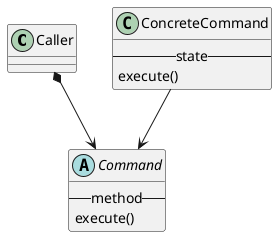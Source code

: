 @startuml
class Caller

abstract Command{
    -- method --
    execute()
}
Caller *--> Command

class ConcreteCommand{
    -- state --
    execute()
}
ConcreteCommand --> Command
@enduml
